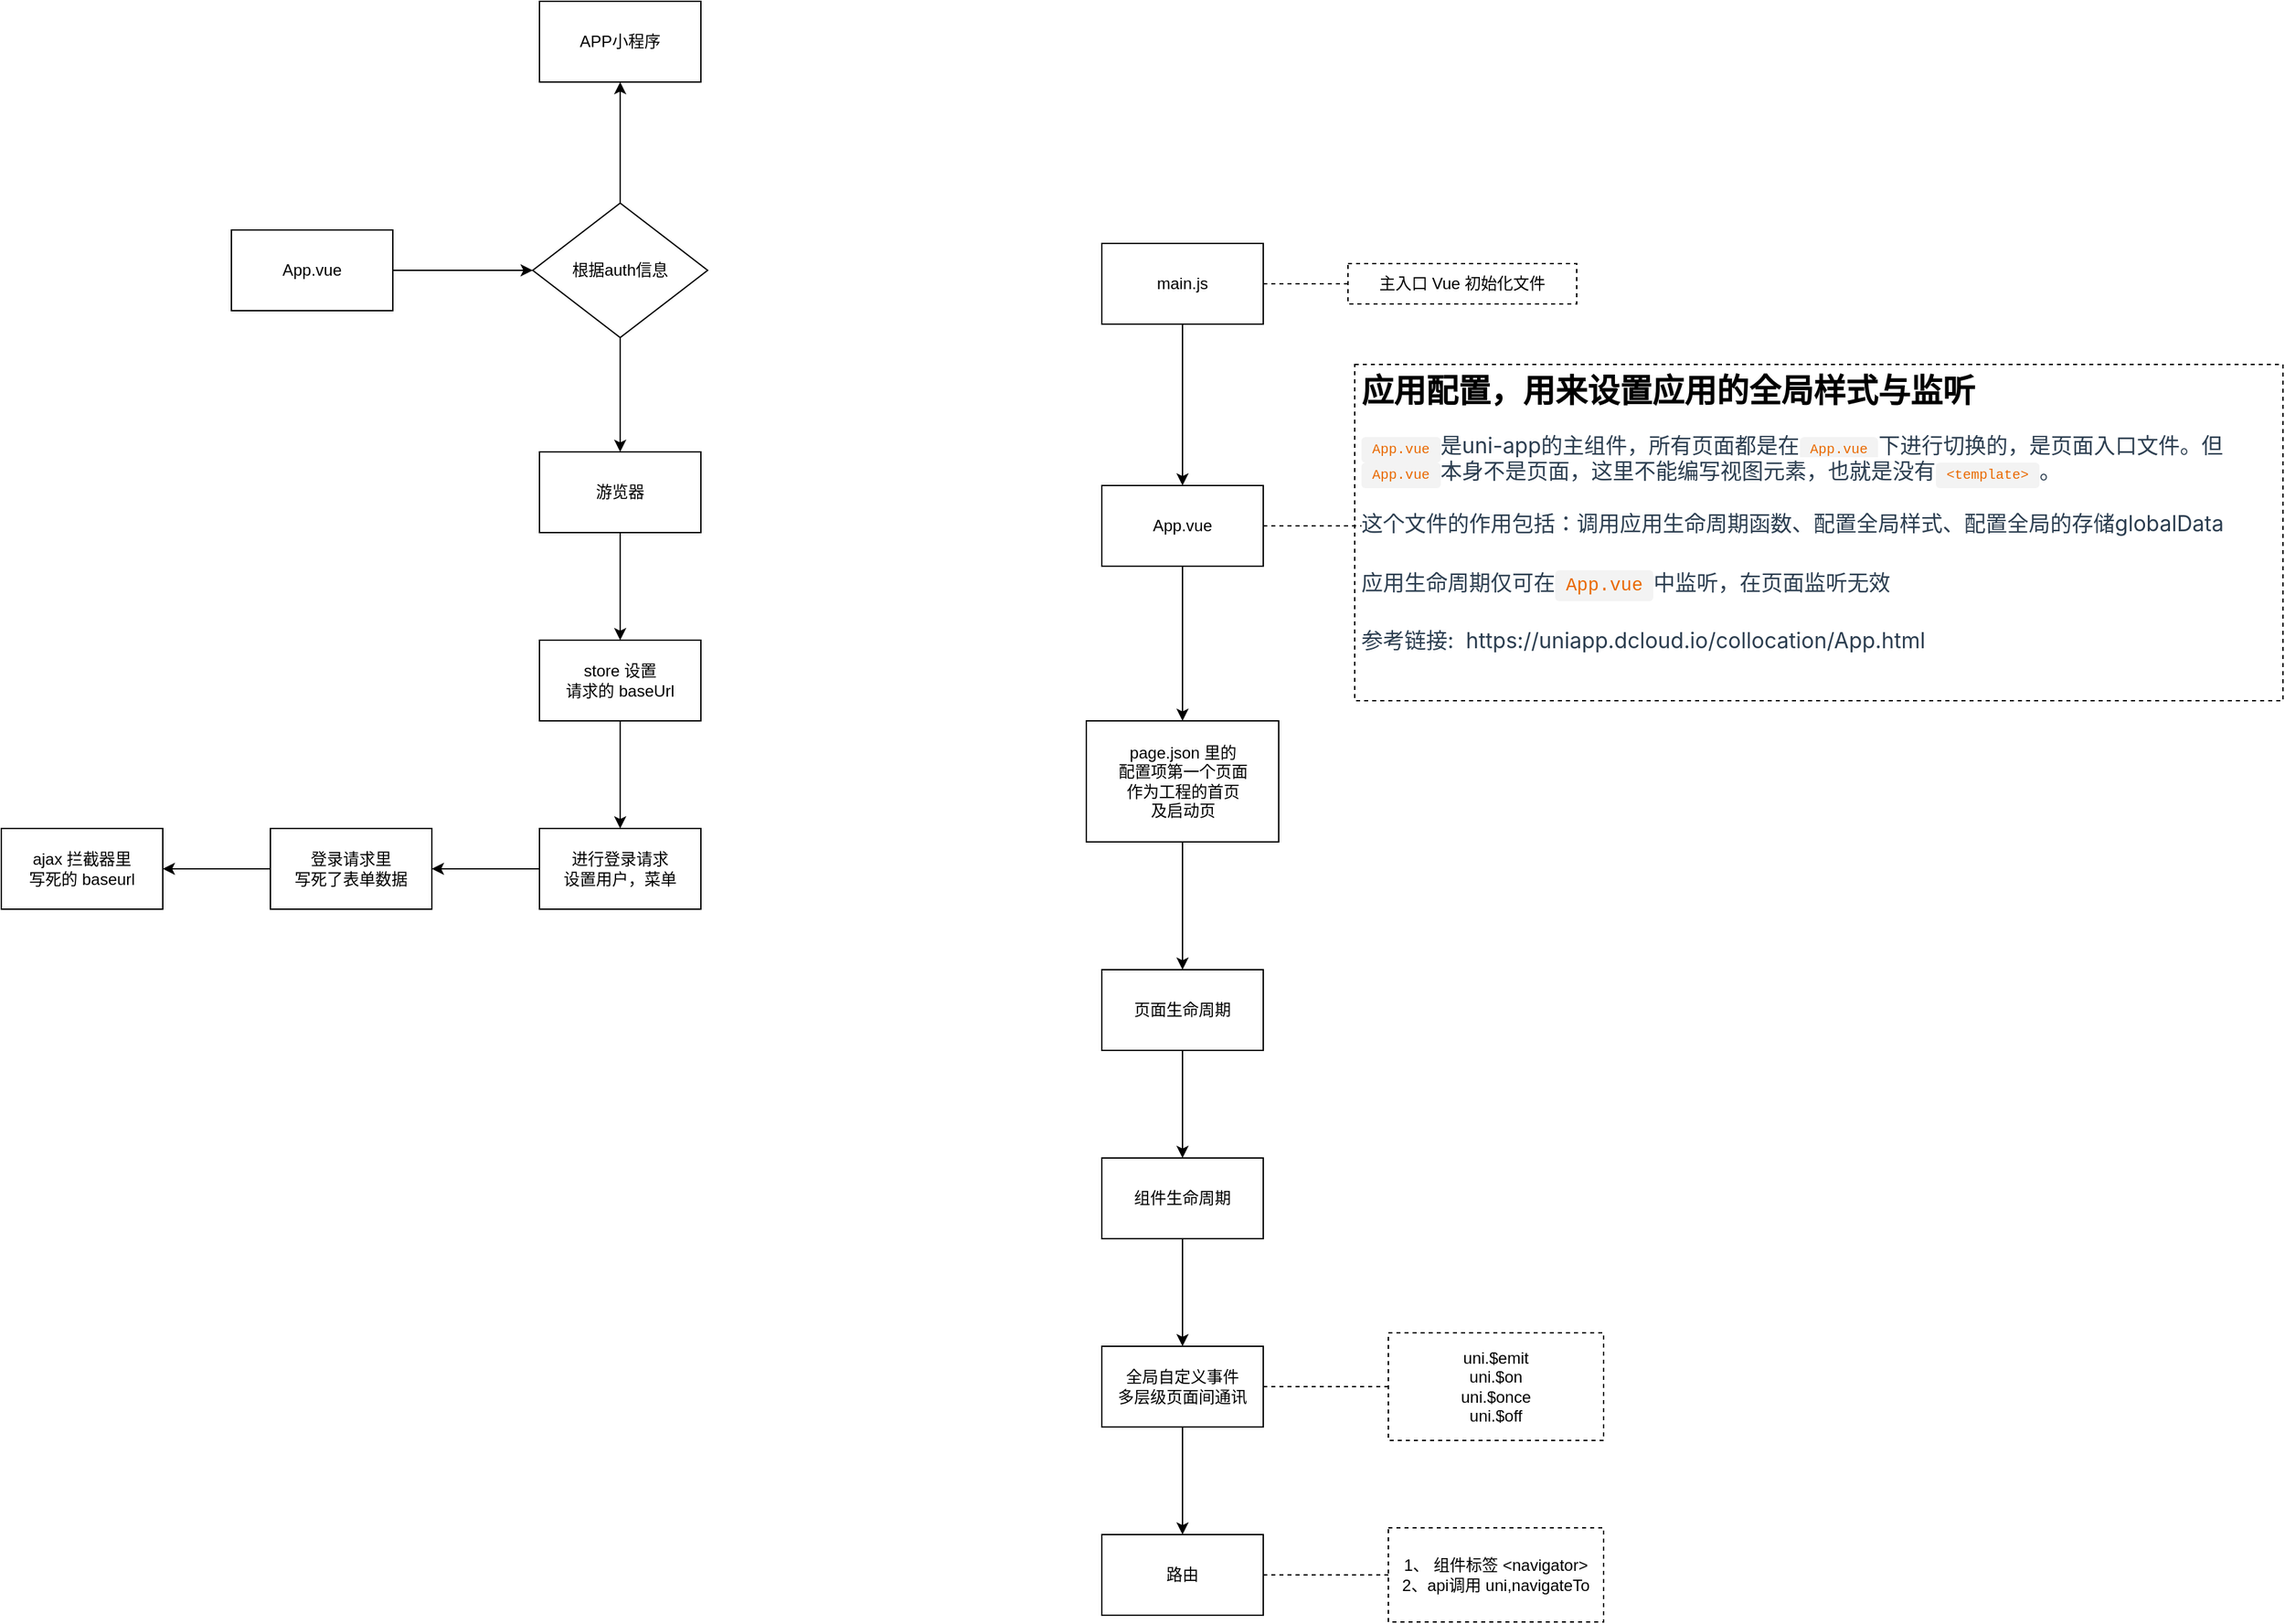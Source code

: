 <mxfile version="20.1.1" type="github">
  <diagram id="G9VTqADsOA1uYVqKmHrd" name="第 1 页">
    <mxGraphModel dx="1364" dy="554" grid="1" gridSize="10" guides="1" tooltips="1" connect="1" arrows="1" fold="1" page="1" pageScale="1" pageWidth="827" pageHeight="1169" math="0" shadow="0">
      <root>
        <mxCell id="0" />
        <mxCell id="1" parent="0" />
        <mxCell id="viMZh_LxQ2nRwRlM60QG-3" value="" style="edgeStyle=orthogonalEdgeStyle;rounded=0;orthogonalLoop=1;jettySize=auto;html=1;" parent="1" source="viMZh_LxQ2nRwRlM60QG-1" target="viMZh_LxQ2nRwRlM60QG-2" edge="1">
          <mxGeometry relative="1" as="geometry" />
        </mxCell>
        <mxCell id="viMZh_LxQ2nRwRlM60QG-1" value="App.vue" style="rounded=0;whiteSpace=wrap;html=1;" parent="1" vertex="1">
          <mxGeometry x="60" y="360" width="120" height="60" as="geometry" />
        </mxCell>
        <mxCell id="viMZh_LxQ2nRwRlM60QG-5" value="" style="edgeStyle=orthogonalEdgeStyle;rounded=0;orthogonalLoop=1;jettySize=auto;html=1;" parent="1" source="viMZh_LxQ2nRwRlM60QG-2" target="viMZh_LxQ2nRwRlM60QG-4" edge="1">
          <mxGeometry relative="1" as="geometry" />
        </mxCell>
        <mxCell id="viMZh_LxQ2nRwRlM60QG-7" value="" style="edgeStyle=orthogonalEdgeStyle;rounded=0;orthogonalLoop=1;jettySize=auto;html=1;" parent="1" source="viMZh_LxQ2nRwRlM60QG-2" target="viMZh_LxQ2nRwRlM60QG-6" edge="1">
          <mxGeometry relative="1" as="geometry" />
        </mxCell>
        <mxCell id="viMZh_LxQ2nRwRlM60QG-2" value="根据auth信息" style="rhombus;whiteSpace=wrap;html=1;rounded=0;" parent="1" vertex="1">
          <mxGeometry x="284" y="340" width="130" height="100" as="geometry" />
        </mxCell>
        <mxCell id="viMZh_LxQ2nRwRlM60QG-4" value="APP小程序" style="whiteSpace=wrap;html=1;rounded=0;" parent="1" vertex="1">
          <mxGeometry x="289" y="190" width="120" height="60" as="geometry" />
        </mxCell>
        <mxCell id="viMZh_LxQ2nRwRlM60QG-9" value="" style="edgeStyle=orthogonalEdgeStyle;rounded=0;orthogonalLoop=1;jettySize=auto;html=1;" parent="1" source="viMZh_LxQ2nRwRlM60QG-6" target="viMZh_LxQ2nRwRlM60QG-8" edge="1">
          <mxGeometry relative="1" as="geometry" />
        </mxCell>
        <mxCell id="viMZh_LxQ2nRwRlM60QG-6" value="游览器" style="whiteSpace=wrap;html=1;rounded=0;" parent="1" vertex="1">
          <mxGeometry x="289" y="525" width="120" height="60" as="geometry" />
        </mxCell>
        <mxCell id="viMZh_LxQ2nRwRlM60QG-11" value="" style="edgeStyle=orthogonalEdgeStyle;rounded=0;orthogonalLoop=1;jettySize=auto;html=1;" parent="1" source="viMZh_LxQ2nRwRlM60QG-8" target="viMZh_LxQ2nRwRlM60QG-10" edge="1">
          <mxGeometry relative="1" as="geometry" />
        </mxCell>
        <mxCell id="viMZh_LxQ2nRwRlM60QG-8" value="store 设置&lt;br&gt;请求的 baseUrl" style="whiteSpace=wrap;html=1;rounded=0;" parent="1" vertex="1">
          <mxGeometry x="289" y="665" width="120" height="60" as="geometry" />
        </mxCell>
        <mxCell id="viMZh_LxQ2nRwRlM60QG-13" value="" style="edgeStyle=orthogonalEdgeStyle;rounded=0;orthogonalLoop=1;jettySize=auto;html=1;" parent="1" source="viMZh_LxQ2nRwRlM60QG-10" target="viMZh_LxQ2nRwRlM60QG-12" edge="1">
          <mxGeometry relative="1" as="geometry" />
        </mxCell>
        <mxCell id="viMZh_LxQ2nRwRlM60QG-10" value="进行登录请求&lt;br&gt;设置用户，菜单" style="whiteSpace=wrap;html=1;rounded=0;" parent="1" vertex="1">
          <mxGeometry x="289" y="805" width="120" height="60" as="geometry" />
        </mxCell>
        <mxCell id="viMZh_LxQ2nRwRlM60QG-15" value="" style="edgeStyle=orthogonalEdgeStyle;rounded=0;orthogonalLoop=1;jettySize=auto;html=1;" parent="1" source="viMZh_LxQ2nRwRlM60QG-12" target="viMZh_LxQ2nRwRlM60QG-14" edge="1">
          <mxGeometry relative="1" as="geometry" />
        </mxCell>
        <mxCell id="viMZh_LxQ2nRwRlM60QG-12" value="登录请求里&lt;br&gt;写死了表单数据" style="whiteSpace=wrap;html=1;rounded=0;" parent="1" vertex="1">
          <mxGeometry x="89" y="805" width="120" height="60" as="geometry" />
        </mxCell>
        <mxCell id="viMZh_LxQ2nRwRlM60QG-14" value="ajax 拦截器里&lt;br&gt;写死的 baseurl" style="whiteSpace=wrap;html=1;rounded=0;" parent="1" vertex="1">
          <mxGeometry x="-111" y="805" width="120" height="60" as="geometry" />
        </mxCell>
        <mxCell id="mMeTXBTy8XtxrKCNUORP-5" value="" style="edgeStyle=orthogonalEdgeStyle;rounded=0;orthogonalLoop=1;jettySize=auto;html=1;" edge="1" parent="1" source="mMeTXBTy8XtxrKCNUORP-1" target="mMeTXBTy8XtxrKCNUORP-4">
          <mxGeometry relative="1" as="geometry" />
        </mxCell>
        <mxCell id="mMeTXBTy8XtxrKCNUORP-1" value="main.js" style="rounded=0;whiteSpace=wrap;html=1;" vertex="1" parent="1">
          <mxGeometry x="707" y="370" width="120" height="60" as="geometry" />
        </mxCell>
        <mxCell id="mMeTXBTy8XtxrKCNUORP-12" value="" style="edgeStyle=orthogonalEdgeStyle;rounded=0;orthogonalLoop=1;jettySize=auto;html=1;" edge="1" parent="1" source="mMeTXBTy8XtxrKCNUORP-4" target="mMeTXBTy8XtxrKCNUORP-11">
          <mxGeometry relative="1" as="geometry" />
        </mxCell>
        <mxCell id="mMeTXBTy8XtxrKCNUORP-4" value="App.vue" style="rounded=0;whiteSpace=wrap;html=1;" vertex="1" parent="1">
          <mxGeometry x="707" y="550" width="120" height="60" as="geometry" />
        </mxCell>
        <mxCell id="mMeTXBTy8XtxrKCNUORP-8" value="主入口 Vue 初始化文件" style="text;html=1;strokeColor=default;fillColor=none;align=center;verticalAlign=middle;whiteSpace=wrap;rounded=0;dashed=1;" vertex="1" parent="1">
          <mxGeometry x="890" y="385" width="170" height="30" as="geometry" />
        </mxCell>
        <mxCell id="mMeTXBTy8XtxrKCNUORP-10" value="&lt;h1&gt;应用配置，用来设置应用的全局样式与监听&lt;/h1&gt;&lt;p&gt;&lt;code style=&quot;font-family: source-code-pro, Menlo, Monaco, Consolas, &amp;quot;Courier New&amp;quot;, monospace; color: rgb(233, 105, 0); padding: 0.25rem 0.5rem; margin: 0px; font-size: 0.85em; background-color: rgba(27, 31, 35, 0.05); border-radius: 3px;&quot;&gt;App.vue&lt;/code&gt;&lt;span style=&quot;background-color: rgb(255, 255, 255); color: rgb(44, 62, 80); font-family: -apple-system, BlinkMacSystemFont, &amp;quot;Segoe UI&amp;quot;, Roboto, Oxygen, Ubuntu, Cantarell, &amp;quot;Fira Sans&amp;quot;, &amp;quot;Droid Sans&amp;quot;, &amp;quot;Helvetica Neue&amp;quot;, sans-serif; font-size: 16px;&quot;&gt;是uni-app的主组件，所有页面都是在&lt;/span&gt;&lt;code style=&quot;font-family: source-code-pro, Menlo, Monaco, Consolas, &amp;quot;Courier New&amp;quot;, monospace; color: rgb(233, 105, 0); padding: 0.25rem 0.5rem; margin: 0px; font-size: 0.85em; background-color: rgba(27, 31, 35, 0.05); border-radius: 3px;&quot;&gt;App.vue&lt;/code&gt;&lt;span style=&quot;background-color: rgb(255, 255, 255); color: rgb(44, 62, 80); font-family: -apple-system, BlinkMacSystemFont, &amp;quot;Segoe UI&amp;quot;, Roboto, Oxygen, Ubuntu, Cantarell, &amp;quot;Fira Sans&amp;quot;, &amp;quot;Droid Sans&amp;quot;, &amp;quot;Helvetica Neue&amp;quot;, sans-serif; font-size: 16px;&quot;&gt;下进行切换的，是页面入口文件。但&lt;/span&gt;&lt;code style=&quot;font-family: source-code-pro, Menlo, Monaco, Consolas, &amp;quot;Courier New&amp;quot;, monospace; color: rgb(233, 105, 0); padding: 0.25rem 0.5rem; margin: 0px; font-size: 0.85em; background-color: rgba(27, 31, 35, 0.05); border-radius: 3px;&quot;&gt;App.vue&lt;/code&gt;&lt;span style=&quot;background-color: rgb(255, 255, 255); color: rgb(44, 62, 80); font-family: -apple-system, BlinkMacSystemFont, &amp;quot;Segoe UI&amp;quot;, Roboto, Oxygen, Ubuntu, Cantarell, &amp;quot;Fira Sans&amp;quot;, &amp;quot;Droid Sans&amp;quot;, &amp;quot;Helvetica Neue&amp;quot;, sans-serif; font-size: 16px;&quot;&gt;本身不是页面，这里不能编写视图元素，也就是没有&lt;/span&gt;&lt;code style=&quot;font-family: source-code-pro, Menlo, Monaco, Consolas, &amp;quot;Courier New&amp;quot;, monospace; color: rgb(233, 105, 0); padding: 0.25rem 0.5rem; margin: 0px; font-size: 0.85em; background-color: rgba(27, 31, 35, 0.05); border-radius: 3px;&quot;&gt;&amp;lt;template&amp;gt;&lt;/code&gt;&lt;span style=&quot;background-color: rgb(255, 255, 255); color: rgb(44, 62, 80); font-family: -apple-system, BlinkMacSystemFont, &amp;quot;Segoe UI&amp;quot;, Roboto, Oxygen, Ubuntu, Cantarell, &amp;quot;Fira Sans&amp;quot;, &amp;quot;Droid Sans&amp;quot;, &amp;quot;Helvetica Neue&amp;quot;, sans-serif; font-size: 16px;&quot;&gt;。&lt;/span&gt;&lt;/p&gt;&lt;p style=&quot;line-height: 1.7; color: rgb(44, 62, 80); font-family: -apple-system, BlinkMacSystemFont, &amp;quot;Segoe UI&amp;quot;, Roboto, Oxygen, Ubuntu, Cantarell, &amp;quot;Fira Sans&amp;quot;, &amp;quot;Droid Sans&amp;quot;, &amp;quot;Helvetica Neue&amp;quot;, sans-serif; font-size: 16px; background-color: rgb(255, 255, 255);&quot;&gt;这个文件的作用包括：调用应用生命周期函数、配置全局样式、配置全局的存储globalData&lt;/p&gt;&lt;p style=&quot;line-height: 1.7; color: rgb(44, 62, 80); font-family: -apple-system, BlinkMacSystemFont, &amp;quot;Segoe UI&amp;quot;, Roboto, Oxygen, Ubuntu, Cantarell, &amp;quot;Fira Sans&amp;quot;, &amp;quot;Droid Sans&amp;quot;, &amp;quot;Helvetica Neue&amp;quot;, sans-serif; font-size: 16px; background-color: rgb(255, 255, 255);&quot;&gt;应用生命周期仅可在&lt;code style=&quot;font-family: source-code-pro, Menlo, Monaco, Consolas, &amp;quot;Courier New&amp;quot;, monospace; color: rgb(233, 105, 0); padding: 0.25rem 0.5rem; margin: 0px; font-size: 0.85em; background-color: rgba(27, 31, 35, 0.05); border-radius: 3px;&quot;&gt;App.vue&lt;/code&gt;中监听，在页面监听无效&lt;/p&gt;&lt;p style=&quot;line-height: 1.7; color: rgb(44, 62, 80); font-family: -apple-system, BlinkMacSystemFont, &amp;quot;Segoe UI&amp;quot;, Roboto, Oxygen, Ubuntu, Cantarell, &amp;quot;Fira Sans&amp;quot;, &amp;quot;Droid Sans&amp;quot;, &amp;quot;Helvetica Neue&amp;quot;, sans-serif; font-size: 16px; background-color: rgb(255, 255, 255);&quot;&gt;参考链接:&amp;nbsp;&amp;nbsp;https://uniapp.dcloud.io/collocation/App.html&lt;/p&gt;" style="text;html=1;strokeColor=default;fillColor=none;spacing=5;spacingTop=-20;whiteSpace=wrap;overflow=hidden;rounded=0;dashed=1;" vertex="1" parent="1">
          <mxGeometry x="895" y="460" width="690" height="250" as="geometry" />
        </mxCell>
        <mxCell id="mMeTXBTy8XtxrKCNUORP-17" value="" style="edgeStyle=orthogonalEdgeStyle;rounded=0;orthogonalLoop=1;jettySize=auto;html=1;" edge="1" parent="1" source="mMeTXBTy8XtxrKCNUORP-11" target="mMeTXBTy8XtxrKCNUORP-16">
          <mxGeometry relative="1" as="geometry" />
        </mxCell>
        <mxCell id="mMeTXBTy8XtxrKCNUORP-11" value="page.json 里的&lt;br&gt;配置项第一个页面&lt;br&gt;作为工程的首页&lt;br&gt;及启动页&lt;br&gt;" style="rounded=0;whiteSpace=wrap;html=1;" vertex="1" parent="1">
          <mxGeometry x="695.5" y="725" width="143" height="90" as="geometry" />
        </mxCell>
        <mxCell id="mMeTXBTy8XtxrKCNUORP-14" value="" style="endArrow=none;dashed=1;html=1;rounded=0;exitX=1;exitY=0.5;exitDx=0;exitDy=0;" edge="1" parent="1" source="mMeTXBTy8XtxrKCNUORP-1" target="mMeTXBTy8XtxrKCNUORP-8">
          <mxGeometry width="50" height="50" relative="1" as="geometry">
            <mxPoint x="920" y="630" as="sourcePoint" />
            <mxPoint x="970" y="580" as="targetPoint" />
          </mxGeometry>
        </mxCell>
        <mxCell id="mMeTXBTy8XtxrKCNUORP-15" value="" style="endArrow=none;dashed=1;html=1;rounded=0;exitX=1;exitY=0.5;exitDx=0;exitDy=0;" edge="1" parent="1" source="mMeTXBTy8XtxrKCNUORP-4">
          <mxGeometry width="50" height="50" relative="1" as="geometry">
            <mxPoint x="920" y="630" as="sourcePoint" />
            <mxPoint x="900" y="580" as="targetPoint" />
          </mxGeometry>
        </mxCell>
        <mxCell id="mMeTXBTy8XtxrKCNUORP-19" value="" style="edgeStyle=orthogonalEdgeStyle;rounded=0;orthogonalLoop=1;jettySize=auto;html=1;" edge="1" parent="1" source="mMeTXBTy8XtxrKCNUORP-16" target="mMeTXBTy8XtxrKCNUORP-18">
          <mxGeometry relative="1" as="geometry" />
        </mxCell>
        <mxCell id="mMeTXBTy8XtxrKCNUORP-16" value="页面生命周期" style="whiteSpace=wrap;html=1;rounded=0;" vertex="1" parent="1">
          <mxGeometry x="707" y="910" width="120" height="60" as="geometry" />
        </mxCell>
        <mxCell id="mMeTXBTy8XtxrKCNUORP-21" value="" style="edgeStyle=orthogonalEdgeStyle;rounded=0;orthogonalLoop=1;jettySize=auto;html=1;" edge="1" parent="1" source="mMeTXBTy8XtxrKCNUORP-18" target="mMeTXBTy8XtxrKCNUORP-20">
          <mxGeometry relative="1" as="geometry" />
        </mxCell>
        <mxCell id="mMeTXBTy8XtxrKCNUORP-18" value="组件生命周期" style="whiteSpace=wrap;html=1;rounded=0;" vertex="1" parent="1">
          <mxGeometry x="707" y="1050" width="120" height="60" as="geometry" />
        </mxCell>
        <mxCell id="mMeTXBTy8XtxrKCNUORP-25" value="" style="edgeStyle=orthogonalEdgeStyle;rounded=0;orthogonalLoop=1;jettySize=auto;html=1;" edge="1" parent="1" source="mMeTXBTy8XtxrKCNUORP-20" target="mMeTXBTy8XtxrKCNUORP-24">
          <mxGeometry relative="1" as="geometry" />
        </mxCell>
        <mxCell id="mMeTXBTy8XtxrKCNUORP-20" value="全局自定义事件&lt;br&gt;多层级页面间通讯" style="whiteSpace=wrap;html=1;rounded=0;" vertex="1" parent="1">
          <mxGeometry x="707" y="1190" width="120" height="60" as="geometry" />
        </mxCell>
        <mxCell id="mMeTXBTy8XtxrKCNUORP-22" value="uni.$emit&lt;br&gt;uni.$on&lt;br&gt;uni.$once&lt;br&gt;uni.$off" style="text;html=1;strokeColor=default;fillColor=none;align=center;verticalAlign=middle;whiteSpace=wrap;rounded=0;dashed=1;" vertex="1" parent="1">
          <mxGeometry x="920" y="1180" width="160" height="80" as="geometry" />
        </mxCell>
        <mxCell id="mMeTXBTy8XtxrKCNUORP-23" value="" style="endArrow=none;dashed=1;html=1;rounded=0;exitX=1;exitY=0.5;exitDx=0;exitDy=0;" edge="1" parent="1" source="mMeTXBTy8XtxrKCNUORP-20" target="mMeTXBTy8XtxrKCNUORP-22">
          <mxGeometry width="50" height="50" relative="1" as="geometry">
            <mxPoint x="950" y="1160" as="sourcePoint" />
            <mxPoint x="1000" y="1110" as="targetPoint" />
          </mxGeometry>
        </mxCell>
        <mxCell id="mMeTXBTy8XtxrKCNUORP-24" value="路由" style="whiteSpace=wrap;html=1;rounded=0;" vertex="1" parent="1">
          <mxGeometry x="707" y="1330" width="120" height="60" as="geometry" />
        </mxCell>
        <mxCell id="mMeTXBTy8XtxrKCNUORP-26" value="1、 组件标签 &amp;lt;navigator&amp;gt;&lt;br&gt;2、api调用 uni,navigateTo" style="text;html=1;strokeColor=default;fillColor=none;align=center;verticalAlign=middle;whiteSpace=wrap;rounded=0;dashed=1;" vertex="1" parent="1">
          <mxGeometry x="920" y="1325" width="160" height="70" as="geometry" />
        </mxCell>
        <mxCell id="mMeTXBTy8XtxrKCNUORP-27" value="" style="endArrow=none;dashed=1;html=1;rounded=0;exitX=1;exitY=0.5;exitDx=0;exitDy=0;entryX=0;entryY=0.5;entryDx=0;entryDy=0;" edge="1" parent="1" source="mMeTXBTy8XtxrKCNUORP-24" target="mMeTXBTy8XtxrKCNUORP-26">
          <mxGeometry width="50" height="50" relative="1" as="geometry">
            <mxPoint x="890" y="1320" as="sourcePoint" />
            <mxPoint x="940" y="1270" as="targetPoint" />
          </mxGeometry>
        </mxCell>
      </root>
    </mxGraphModel>
  </diagram>
</mxfile>
